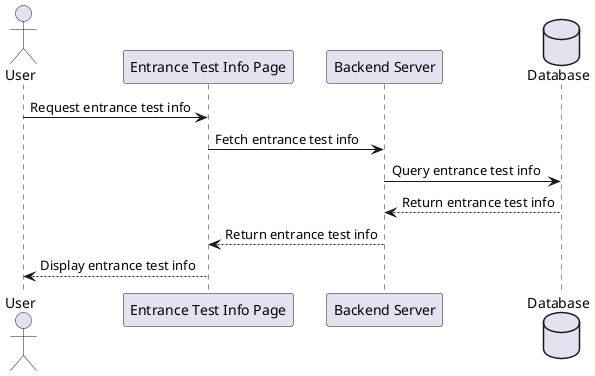 ; filepath: /home/slightlywind/Repositories/Legacy/SWD392/sequence_diagrams/view_entrance_test_info.puml
@startuml
actor User
participant "Entrance Test Info Page" as EntranceTestInfoPage
participant "Backend Server" as BackendServer
database Database

User -> EntranceTestInfoPage: Request entrance test info
EntranceTestInfoPage -> BackendServer: Fetch entrance test info
BackendServer -> Database: Query entrance test info
Database --> BackendServer: Return entrance test info
BackendServer --> EntranceTestInfoPage: Return entrance test info
EntranceTestInfoPage --> User: Display entrance test info
@enduml